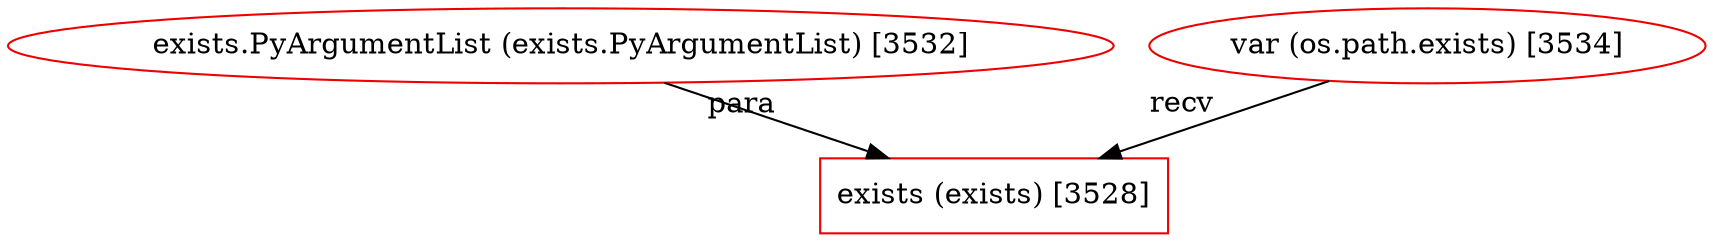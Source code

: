 digraph G {
  3528 [ metadata="" color="red2" shape="box" kind="func-call" label="exists (exists) [3528]" ];
  3532 [ metadata="" color="red2" shape="ellipse" kind="null" label="exists.PyArgumentList (exists.PyArgumentList) [3532]" ];
  3534 [ metadata="" color="red2" shape="ellipse" kind="variable-usage" label="var (os.path.exists) [3534]" ];
  3532 -> 3528 [ from_closure="null" xlabel="para" ];
  3534 -> 3528 [ from_closure="null" xlabel="recv" ];
}

